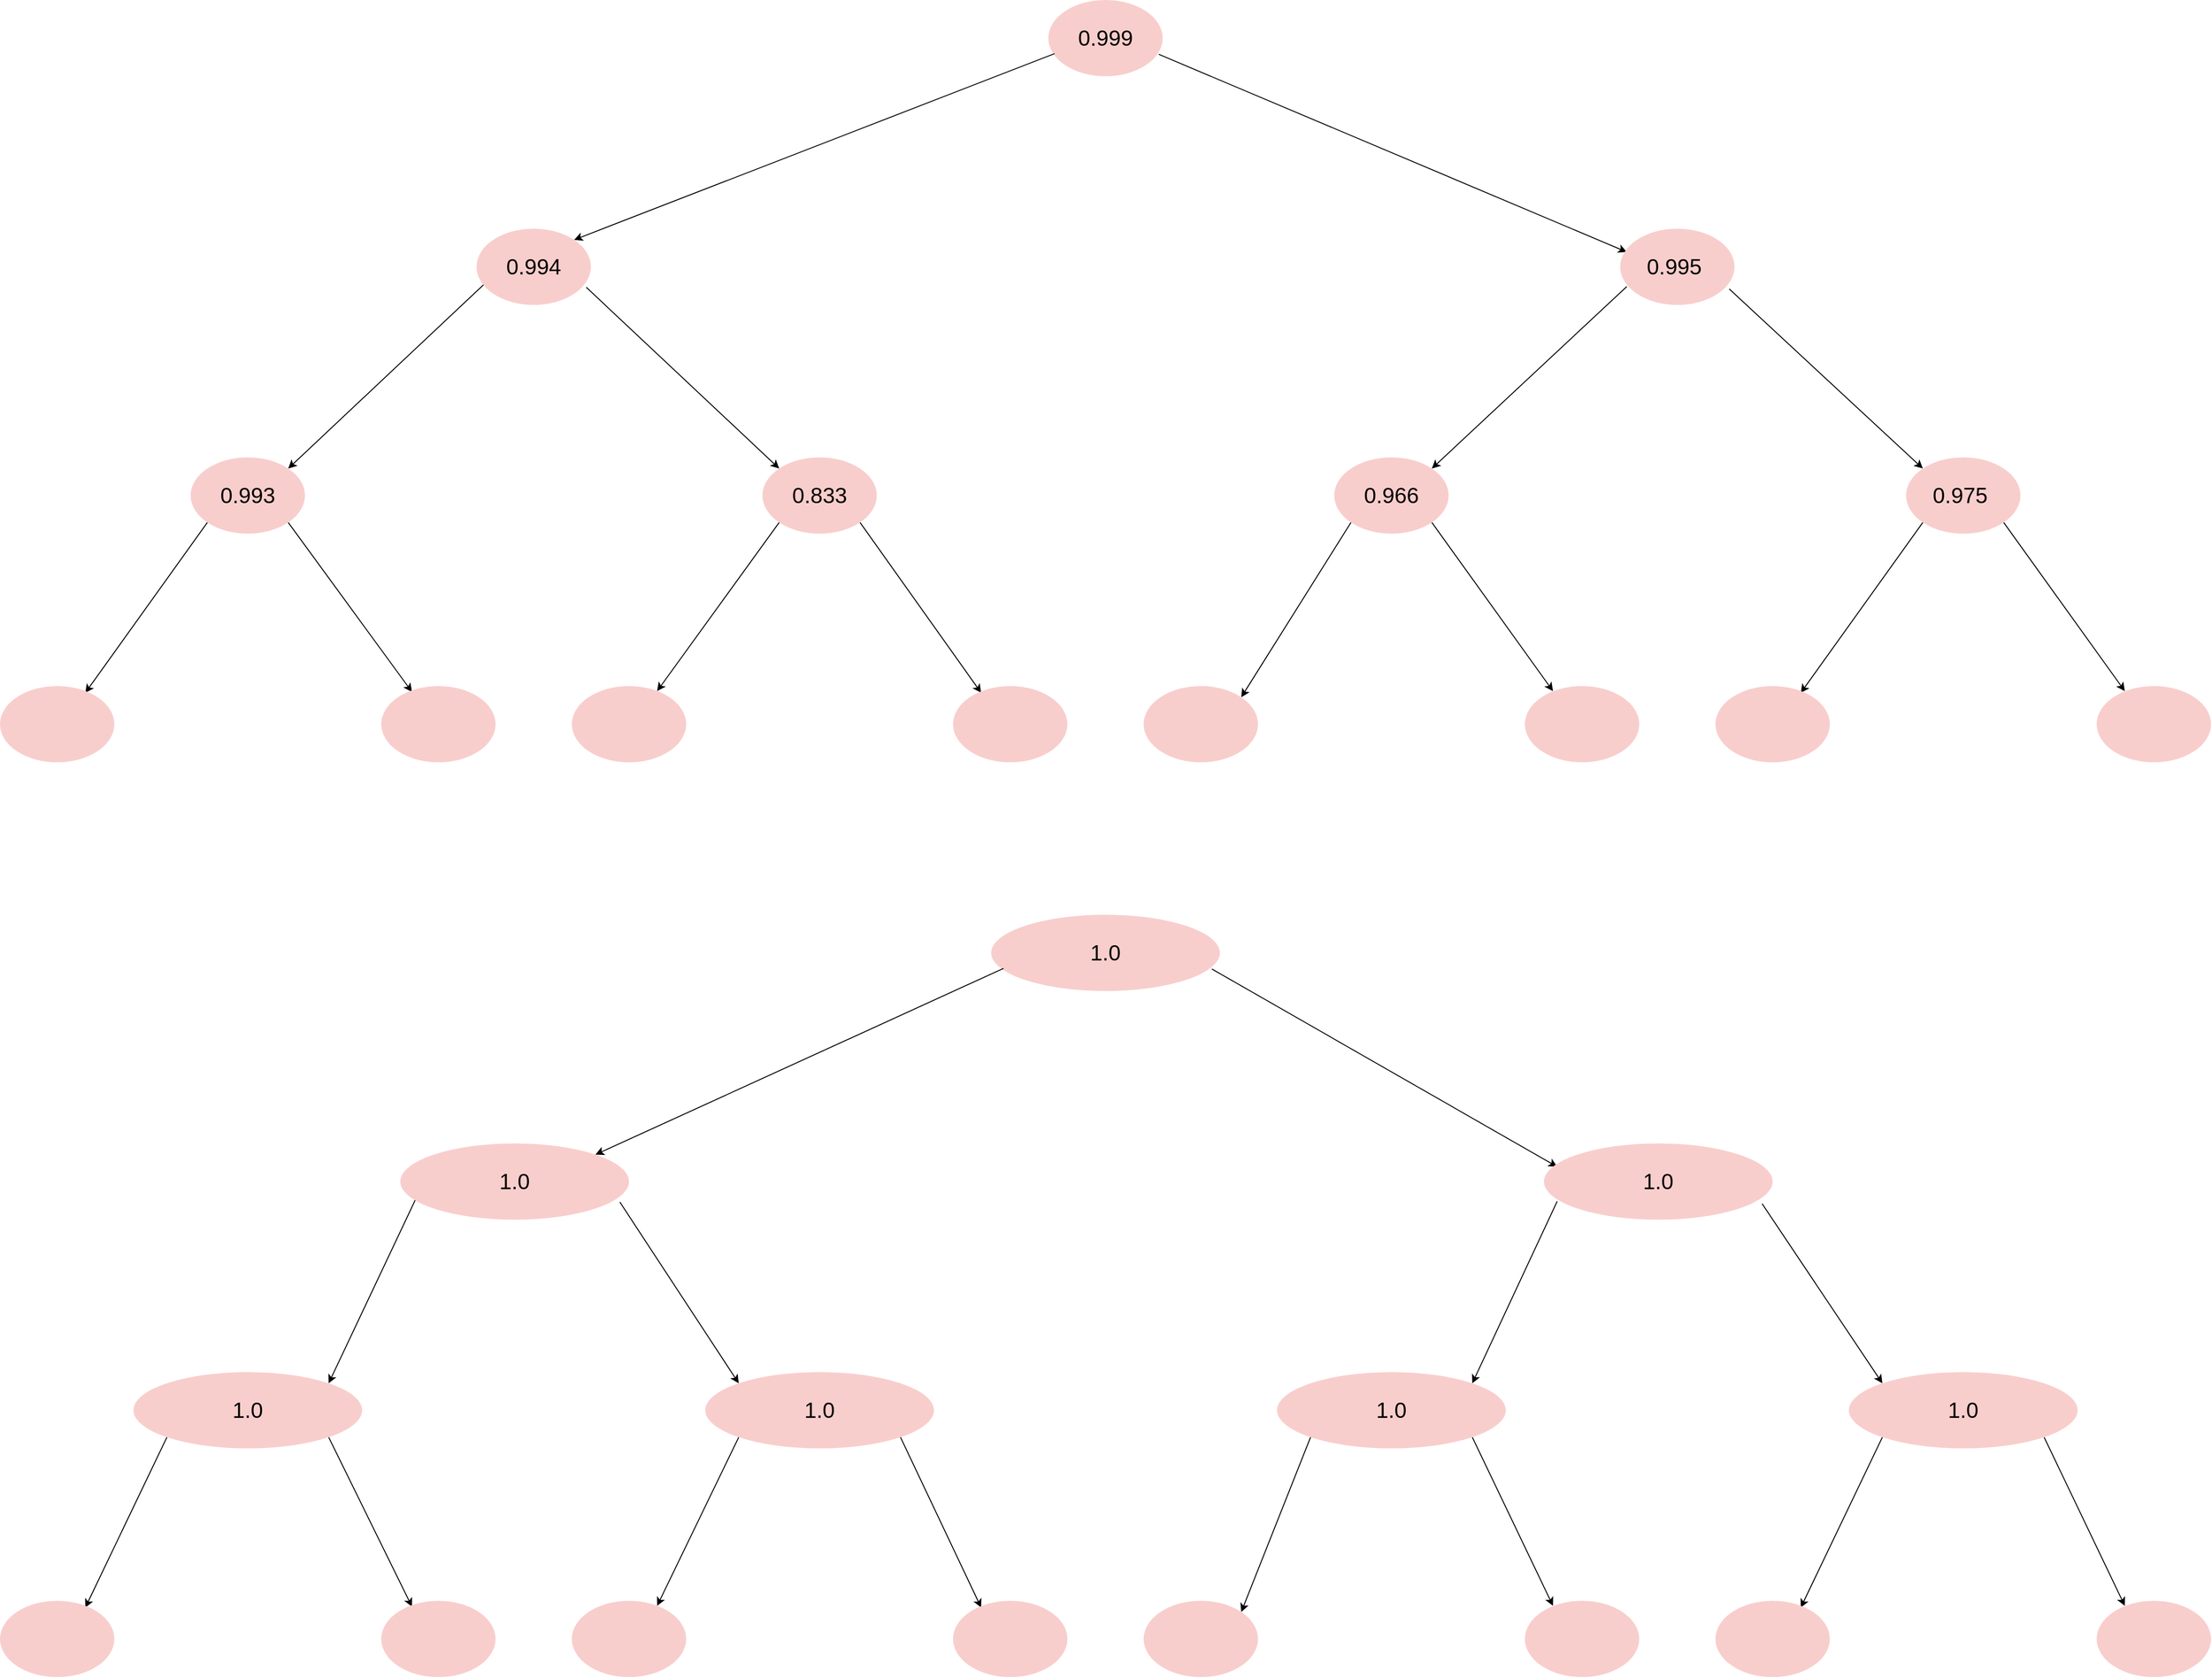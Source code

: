 <mxfile version="18.0.2" type="github"><diagram id="i4Za5iNKxsAUg89fc_uG" name="Page-1"><mxGraphModel dx="2844" dy="2928" grid="1" gridSize="10" guides="1" tooltips="1" connect="1" arrows="1" fold="1" page="1" pageScale="1" pageWidth="850" pageHeight="1100" math="0" shadow="0"><root><mxCell id="0"/><mxCell id="1" parent="0"/><mxCell id="cW4_DM-W1kyuP9xJADbX-15" value="0.999" style="ellipse;whiteSpace=wrap;html=1;fillColor=#f8cecc;strokeColor=none;fontSize=23;" vertex="1" parent="1"><mxGeometry x="1300" y="-280" width="120" height="80" as="geometry"/></mxCell><mxCell id="cW4_DM-W1kyuP9xJADbX-17" value="" style="endArrow=classic;html=1;rounded=0;entryX=1;entryY=0;entryDx=0;entryDy=0;exitX=0.054;exitY=0.704;exitDx=0;exitDy=0;exitPerimeter=0;fontSize=23;" edge="1" parent="1" source="cW4_DM-W1kyuP9xJADbX-15"><mxGeometry width="50" height="50" relative="1" as="geometry"><mxPoint x="1310" y="-140" as="sourcePoint"/><mxPoint x="802.426" y="-28.284" as="targetPoint"/></mxGeometry></mxCell><mxCell id="cW4_DM-W1kyuP9xJADbX-18" value="" style="endArrow=classic;html=1;rounded=0;entryX=1;entryY=0;entryDx=0;entryDy=0;exitX=0.068;exitY=0.726;exitDx=0;exitDy=0;exitPerimeter=0;fontSize=23;" edge="1" parent="1" source="cW4_DM-W1kyuP9xJADbX-37" target="cW4_DM-W1kyuP9xJADbX-47"><mxGeometry width="50" height="50" relative="1" as="geometry"><mxPoint x="717.574" y="108.284" as="sourcePoint"/><mxPoint x="502.426" y="211.716" as="targetPoint"/></mxGeometry></mxCell><mxCell id="cW4_DM-W1kyuP9xJADbX-19" value="" style="endArrow=classic;html=1;rounded=0;entryX=0;entryY=0;entryDx=0;entryDy=0;exitX=0.96;exitY=0.769;exitDx=0;exitDy=0;exitPerimeter=0;fontSize=23;" edge="1" parent="1" source="cW4_DM-W1kyuP9xJADbX-37" target="cW4_DM-W1kyuP9xJADbX-46"><mxGeometry width="50" height="50" relative="1" as="geometry"><mxPoint x="802.426" y="108.284" as="sourcePoint"/><mxPoint x="1017.574" y="211.716" as="targetPoint"/></mxGeometry></mxCell><mxCell id="cW4_DM-W1kyuP9xJADbX-20" value="" style="endArrow=classic;html=1;rounded=0;exitX=0;exitY=1;exitDx=0;exitDy=0;entryX=0.746;entryY=0.066;entryDx=0;entryDy=0;entryPerimeter=0;fontSize=23;" edge="1" parent="1" source="cW4_DM-W1kyuP9xJADbX-46" target="cW4_DM-W1kyuP9xJADbX-53"><mxGeometry width="50" height="50" relative="1" as="geometry"><mxPoint x="1017.574" y="268.284" as="sourcePoint"/><mxPoint x="902.426" y="371.716" as="targetPoint"/></mxGeometry></mxCell><mxCell id="cW4_DM-W1kyuP9xJADbX-21" value="" style="endArrow=classic;html=1;rounded=0;entryX=0.246;entryY=0.089;entryDx=0;entryDy=0;exitX=1;exitY=1;exitDx=0;exitDy=0;entryPerimeter=0;fontSize=23;" edge="1" parent="1" source="cW4_DM-W1kyuP9xJADbX-46" target="cW4_DM-W1kyuP9xJADbX-52"><mxGeometry width="50" height="50" relative="1" as="geometry"><mxPoint x="1102.426" y="268.284" as="sourcePoint"/><mxPoint x="1217.574" y="371.716" as="targetPoint"/></mxGeometry></mxCell><mxCell id="cW4_DM-W1kyuP9xJADbX-22" value="" style="endArrow=classic;html=1;rounded=0;entryX=0.269;entryY=0.077;entryDx=0;entryDy=0;exitX=1;exitY=1;exitDx=0;exitDy=0;entryPerimeter=0;fontSize=23;" edge="1" parent="1" source="cW4_DM-W1kyuP9xJADbX-47" target="cW4_DM-W1kyuP9xJADbX-54"><mxGeometry width="50" height="50" relative="1" as="geometry"><mxPoint x="510" y="270" as="sourcePoint"/><mxPoint x="617.574" y="371.716" as="targetPoint"/></mxGeometry></mxCell><mxCell id="cW4_DM-W1kyuP9xJADbX-23" value="" style="endArrow=classic;html=1;rounded=0;exitX=0;exitY=1;exitDx=0;exitDy=0;entryX=0.746;entryY=0.089;entryDx=0;entryDy=0;entryPerimeter=0;fontSize=23;" edge="1" parent="1" source="cW4_DM-W1kyuP9xJADbX-47" target="cW4_DM-W1kyuP9xJADbX-55"><mxGeometry width="50" height="50" relative="1" as="geometry"><mxPoint x="417.574" y="268.284" as="sourcePoint"/><mxPoint x="302.426" y="371.716" as="targetPoint"/></mxGeometry></mxCell><mxCell id="cW4_DM-W1kyuP9xJADbX-24" value="" style="endArrow=classic;html=1;rounded=0;exitX=1;exitY=1;exitDx=0;exitDy=0;entryX=0.246;entryY=0.066;entryDx=0;entryDy=0;entryPerimeter=0;fontSize=23;" edge="1" parent="1" source="cW4_DM-W1kyuP9xJADbX-44" target="cW4_DM-W1kyuP9xJADbX-49"><mxGeometry width="50" height="50" relative="1" as="geometry"><mxPoint x="1720" y="260" as="sourcePoint"/><mxPoint x="1817.574" y="371.716" as="targetPoint"/></mxGeometry></mxCell><mxCell id="cW4_DM-W1kyuP9xJADbX-26" value="" style="endArrow=classic;html=1;rounded=0;exitX=0;exitY=1;exitDx=0;exitDy=0;entryX=1;entryY=0;entryDx=0;entryDy=0;fontSize=23;" edge="1" parent="1" source="cW4_DM-W1kyuP9xJADbX-44" target="cW4_DM-W1kyuP9xJADbX-48"><mxGeometry width="50" height="50" relative="1" as="geometry"><mxPoint x="1617.574" y="268.284" as="sourcePoint"/><mxPoint x="1490" y="450" as="targetPoint"/></mxGeometry></mxCell><mxCell id="cW4_DM-W1kyuP9xJADbX-27" value="" style="endArrow=classic;html=1;rounded=0;exitX=0;exitY=1;exitDx=0;exitDy=0;entryX=0.746;entryY=0.089;entryDx=0;entryDy=0;entryPerimeter=0;fontSize=23;" edge="1" parent="1" source="cW4_DM-W1kyuP9xJADbX-45" target="cW4_DM-W1kyuP9xJADbX-50"><mxGeometry width="50" height="50" relative="1" as="geometry"><mxPoint x="2217.574" y="268.284" as="sourcePoint"/><mxPoint x="2090" y="450" as="targetPoint"/></mxGeometry></mxCell><mxCell id="cW4_DM-W1kyuP9xJADbX-28" value="" style="endArrow=classic;html=1;rounded=0;entryX=0.246;entryY=0.066;entryDx=0;entryDy=0;exitX=1;exitY=1;exitDx=0;exitDy=0;entryPerimeter=0;fontSize=23;" edge="1" parent="1" source="cW4_DM-W1kyuP9xJADbX-45" target="cW4_DM-W1kyuP9xJADbX-51"><mxGeometry width="50" height="50" relative="1" as="geometry"><mxPoint x="2302.426" y="268.284" as="sourcePoint"/><mxPoint x="2417.574" y="371.716" as="targetPoint"/></mxGeometry></mxCell><mxCell id="cW4_DM-W1kyuP9xJADbX-29" value="" style="endArrow=classic;html=1;rounded=0;entryX=0;entryY=0;entryDx=0;entryDy=0;exitX=0.954;exitY=0.791;exitDx=0;exitDy=0;exitPerimeter=0;fontSize=23;" edge="1" parent="1" source="cW4_DM-W1kyuP9xJADbX-43"><mxGeometry width="50" height="50" relative="1" as="geometry"><mxPoint x="2002.426" y="108.284" as="sourcePoint"/><mxPoint x="2217.574" y="211.716" as="targetPoint"/></mxGeometry></mxCell><mxCell id="cW4_DM-W1kyuP9xJADbX-30" value="" style="endArrow=classic;html=1;rounded=0;entryX=1;entryY=0;entryDx=0;entryDy=0;exitX=0.058;exitY=0.759;exitDx=0;exitDy=0;exitPerimeter=0;fontSize=23;" edge="1" parent="1" source="cW4_DM-W1kyuP9xJADbX-43"><mxGeometry width="50" height="50" relative="1" as="geometry"><mxPoint x="1917.574" y="108.284" as="sourcePoint"/><mxPoint x="1702.426" y="211.716" as="targetPoint"/></mxGeometry></mxCell><mxCell id="cW4_DM-W1kyuP9xJADbX-31" value="" style="endArrow=classic;html=1;rounded=0;entryX=0.058;entryY=0.306;entryDx=0;entryDy=0;exitX=0.965;exitY=0.712;exitDx=0;exitDy=0;exitPerimeter=0;entryPerimeter=0;fontSize=23;" edge="1" parent="1" source="cW4_DM-W1kyuP9xJADbX-15" target="cW4_DM-W1kyuP9xJADbX-43"><mxGeometry width="50" height="50" relative="1" as="geometry"><mxPoint x="1927.574" y="38.284" as="sourcePoint"/><mxPoint x="1917.574" y="-28.284" as="targetPoint"/></mxGeometry></mxCell><mxCell id="cW4_DM-W1kyuP9xJADbX-37" value="0.994" style="ellipse;whiteSpace=wrap;html=1;fillColor=#f8cecc;strokeColor=none;fontSize=23;" vertex="1" parent="1"><mxGeometry x="700" y="-40" width="120" height="80" as="geometry"/></mxCell><mxCell id="cW4_DM-W1kyuP9xJADbX-43" value="0.995&amp;nbsp;" style="ellipse;whiteSpace=wrap;html=1;fillColor=#f8cecc;strokeColor=none;fontSize=23;" vertex="1" parent="1"><mxGeometry x="1900" y="-40" width="120" height="80" as="geometry"/></mxCell><mxCell id="cW4_DM-W1kyuP9xJADbX-44" value="0.966" style="ellipse;whiteSpace=wrap;html=1;fillColor=#f8cecc;strokeColor=none;fontSize=23;" vertex="1" parent="1"><mxGeometry x="1600" y="200" width="120" height="80" as="geometry"/></mxCell><mxCell id="cW4_DM-W1kyuP9xJADbX-45" value="0.975&amp;nbsp;" style="ellipse;whiteSpace=wrap;html=1;fillColor=#f8cecc;strokeColor=none;fontSize=23;" vertex="1" parent="1"><mxGeometry x="2200" y="200" width="120" height="80" as="geometry"/></mxCell><mxCell id="cW4_DM-W1kyuP9xJADbX-46" value="0.833" style="ellipse;whiteSpace=wrap;html=1;fillColor=#f8cecc;strokeColor=none;fontSize=23;" vertex="1" parent="1"><mxGeometry x="1000" y="200" width="120" height="80" as="geometry"/></mxCell><mxCell id="cW4_DM-W1kyuP9xJADbX-47" value="0.993" style="ellipse;whiteSpace=wrap;html=1;fillColor=#f8cecc;strokeColor=none;fontSize=23;" vertex="1" parent="1"><mxGeometry x="400" y="200" width="120" height="80" as="geometry"/></mxCell><mxCell id="cW4_DM-W1kyuP9xJADbX-48" value="" style="ellipse;whiteSpace=wrap;html=1;fillColor=#f8cecc;strokeColor=none;fontSize=23;" vertex="1" parent="1"><mxGeometry x="1400" y="440" width="120" height="80" as="geometry"/></mxCell><mxCell id="cW4_DM-W1kyuP9xJADbX-49" value="" style="ellipse;whiteSpace=wrap;html=1;fillColor=#f8cecc;strokeColor=none;fontSize=23;" vertex="1" parent="1"><mxGeometry x="1800" y="440" width="120" height="80" as="geometry"/></mxCell><mxCell id="cW4_DM-W1kyuP9xJADbX-50" value="" style="ellipse;whiteSpace=wrap;html=1;fillColor=#f8cecc;strokeColor=none;fontSize=23;" vertex="1" parent="1"><mxGeometry x="2000" y="440" width="120" height="80" as="geometry"/></mxCell><mxCell id="cW4_DM-W1kyuP9xJADbX-51" value="" style="ellipse;whiteSpace=wrap;html=1;fillColor=#f8cecc;strokeColor=none;fontSize=23;" vertex="1" parent="1"><mxGeometry x="2400" y="440" width="120" height="80" as="geometry"/></mxCell><mxCell id="cW4_DM-W1kyuP9xJADbX-52" value="" style="ellipse;whiteSpace=wrap;html=1;fillColor=#f8cecc;strokeColor=none;fontSize=23;" vertex="1" parent="1"><mxGeometry x="1200" y="440" width="120" height="80" as="geometry"/></mxCell><mxCell id="cW4_DM-W1kyuP9xJADbX-53" value="" style="ellipse;whiteSpace=wrap;html=1;fillColor=#f8cecc;strokeColor=none;fontSize=23;" vertex="1" parent="1"><mxGeometry x="800" y="440" width="120" height="80" as="geometry"/></mxCell><mxCell id="cW4_DM-W1kyuP9xJADbX-54" value="" style="ellipse;whiteSpace=wrap;html=1;fillColor=#f8cecc;strokeColor=none;fontSize=23;" vertex="1" parent="1"><mxGeometry x="600" y="440" width="120" height="80" as="geometry"/></mxCell><mxCell id="cW4_DM-W1kyuP9xJADbX-55" value="" style="ellipse;whiteSpace=wrap;html=1;fillColor=#f8cecc;strokeColor=none;fontSize=23;" vertex="1" parent="1"><mxGeometry x="200" y="440" width="120" height="80" as="geometry"/></mxCell><mxCell id="cW4_DM-W1kyuP9xJADbX-81" value="1.0" style="ellipse;whiteSpace=wrap;html=1;fillColor=#f8cecc;strokeColor=none;fontSize=23;" vertex="1" parent="1"><mxGeometry x="1240" y="680" width="240" height="80" as="geometry"/></mxCell><mxCell id="cW4_DM-W1kyuP9xJADbX-82" value="" style="endArrow=classic;html=1;rounded=0;entryX=1;entryY=0;entryDx=0;entryDy=0;exitX=0.054;exitY=0.704;exitDx=0;exitDy=0;exitPerimeter=0;fontSize=23;" edge="1" parent="1" source="cW4_DM-W1kyuP9xJADbX-81" target="cW4_DM-W1kyuP9xJADbX-96"><mxGeometry width="50" height="50" relative="1" as="geometry"><mxPoint x="1310" y="820" as="sourcePoint"/><mxPoint x="802.426" y="931.716" as="targetPoint"/></mxGeometry></mxCell><mxCell id="cW4_DM-W1kyuP9xJADbX-83" value="" style="endArrow=classic;html=1;rounded=0;entryX=1;entryY=0;entryDx=0;entryDy=0;exitX=0.068;exitY=0.726;exitDx=0;exitDy=0;exitPerimeter=0;fontSize=23;" edge="1" parent="1" source="cW4_DM-W1kyuP9xJADbX-96" target="cW4_DM-W1kyuP9xJADbX-101"><mxGeometry width="50" height="50" relative="1" as="geometry"><mxPoint x="717.574" y="1068.284" as="sourcePoint"/><mxPoint x="502.426" y="1171.716" as="targetPoint"/></mxGeometry></mxCell><mxCell id="cW4_DM-W1kyuP9xJADbX-84" value="" style="endArrow=classic;html=1;rounded=0;entryX=0;entryY=0;entryDx=0;entryDy=0;exitX=0.96;exitY=0.769;exitDx=0;exitDy=0;exitPerimeter=0;fontSize=23;" edge="1" parent="1" source="cW4_DM-W1kyuP9xJADbX-96" target="cW4_DM-W1kyuP9xJADbX-100"><mxGeometry width="50" height="50" relative="1" as="geometry"><mxPoint x="802.426" y="1068.284" as="sourcePoint"/><mxPoint x="1017.574" y="1171.716" as="targetPoint"/></mxGeometry></mxCell><mxCell id="cW4_DM-W1kyuP9xJADbX-85" value="" style="endArrow=classic;html=1;rounded=0;exitX=0;exitY=1;exitDx=0;exitDy=0;entryX=0.746;entryY=0.066;entryDx=0;entryDy=0;entryPerimeter=0;fontSize=23;" edge="1" parent="1" source="cW4_DM-W1kyuP9xJADbX-100" target="cW4_DM-W1kyuP9xJADbX-107"><mxGeometry width="50" height="50" relative="1" as="geometry"><mxPoint x="1017.574" y="1228.284" as="sourcePoint"/><mxPoint x="902.426" y="1331.716" as="targetPoint"/></mxGeometry></mxCell><mxCell id="cW4_DM-W1kyuP9xJADbX-86" value="" style="endArrow=classic;html=1;rounded=0;entryX=0.246;entryY=0.089;entryDx=0;entryDy=0;exitX=1;exitY=1;exitDx=0;exitDy=0;entryPerimeter=0;fontSize=23;" edge="1" parent="1" source="cW4_DM-W1kyuP9xJADbX-100" target="cW4_DM-W1kyuP9xJADbX-106"><mxGeometry width="50" height="50" relative="1" as="geometry"><mxPoint x="1102.426" y="1228.284" as="sourcePoint"/><mxPoint x="1217.574" y="1331.716" as="targetPoint"/></mxGeometry></mxCell><mxCell id="cW4_DM-W1kyuP9xJADbX-87" value="" style="endArrow=classic;html=1;rounded=0;entryX=0.269;entryY=0.077;entryDx=0;entryDy=0;exitX=1;exitY=1;exitDx=0;exitDy=0;entryPerimeter=0;fontSize=23;" edge="1" parent="1" source="cW4_DM-W1kyuP9xJADbX-101" target="cW4_DM-W1kyuP9xJADbX-108"><mxGeometry width="50" height="50" relative="1" as="geometry"><mxPoint x="510" y="1230" as="sourcePoint"/><mxPoint x="617.574" y="1331.716" as="targetPoint"/></mxGeometry></mxCell><mxCell id="cW4_DM-W1kyuP9xJADbX-88" value="" style="endArrow=classic;html=1;rounded=0;exitX=0;exitY=1;exitDx=0;exitDy=0;entryX=0.746;entryY=0.089;entryDx=0;entryDy=0;entryPerimeter=0;fontSize=23;" edge="1" parent="1" source="cW4_DM-W1kyuP9xJADbX-101" target="cW4_DM-W1kyuP9xJADbX-109"><mxGeometry width="50" height="50" relative="1" as="geometry"><mxPoint x="417.574" y="1228.284" as="sourcePoint"/><mxPoint x="302.426" y="1331.716" as="targetPoint"/></mxGeometry></mxCell><mxCell id="cW4_DM-W1kyuP9xJADbX-89" value="" style="endArrow=classic;html=1;rounded=0;exitX=1;exitY=1;exitDx=0;exitDy=0;entryX=0.246;entryY=0.066;entryDx=0;entryDy=0;entryPerimeter=0;fontSize=23;" edge="1" parent="1" source="cW4_DM-W1kyuP9xJADbX-98" target="cW4_DM-W1kyuP9xJADbX-103"><mxGeometry width="50" height="50" relative="1" as="geometry"><mxPoint x="1720" y="1220" as="sourcePoint"/><mxPoint x="1817.574" y="1331.716" as="targetPoint"/></mxGeometry></mxCell><mxCell id="cW4_DM-W1kyuP9xJADbX-90" value="" style="endArrow=classic;html=1;rounded=0;exitX=0;exitY=1;exitDx=0;exitDy=0;entryX=1;entryY=0;entryDx=0;entryDy=0;fontSize=23;" edge="1" parent="1" source="cW4_DM-W1kyuP9xJADbX-98" target="cW4_DM-W1kyuP9xJADbX-102"><mxGeometry width="50" height="50" relative="1" as="geometry"><mxPoint x="1617.574" y="1228.284" as="sourcePoint"/><mxPoint x="1490" y="1410" as="targetPoint"/></mxGeometry></mxCell><mxCell id="cW4_DM-W1kyuP9xJADbX-91" value="" style="endArrow=classic;html=1;rounded=0;exitX=0;exitY=1;exitDx=0;exitDy=0;entryX=0.746;entryY=0.089;entryDx=0;entryDy=0;entryPerimeter=0;fontSize=23;" edge="1" parent="1" source="cW4_DM-W1kyuP9xJADbX-99" target="cW4_DM-W1kyuP9xJADbX-104"><mxGeometry width="50" height="50" relative="1" as="geometry"><mxPoint x="2217.574" y="1228.284" as="sourcePoint"/><mxPoint x="2090" y="1410" as="targetPoint"/></mxGeometry></mxCell><mxCell id="cW4_DM-W1kyuP9xJADbX-92" value="" style="endArrow=classic;html=1;rounded=0;entryX=0.246;entryY=0.066;entryDx=0;entryDy=0;exitX=1;exitY=1;exitDx=0;exitDy=0;entryPerimeter=0;fontSize=23;" edge="1" parent="1" source="cW4_DM-W1kyuP9xJADbX-99" target="cW4_DM-W1kyuP9xJADbX-105"><mxGeometry width="50" height="50" relative="1" as="geometry"><mxPoint x="2302.426" y="1228.284" as="sourcePoint"/><mxPoint x="2417.574" y="1331.716" as="targetPoint"/></mxGeometry></mxCell><mxCell id="cW4_DM-W1kyuP9xJADbX-93" value="" style="endArrow=classic;html=1;rounded=0;entryX=0;entryY=0;entryDx=0;entryDy=0;exitX=0.954;exitY=0.791;exitDx=0;exitDy=0;exitPerimeter=0;fontSize=23;" edge="1" parent="1" source="cW4_DM-W1kyuP9xJADbX-97" target="cW4_DM-W1kyuP9xJADbX-99"><mxGeometry width="50" height="50" relative="1" as="geometry"><mxPoint x="2002.426" y="1068.284" as="sourcePoint"/><mxPoint x="2217.574" y="1171.716" as="targetPoint"/></mxGeometry></mxCell><mxCell id="cW4_DM-W1kyuP9xJADbX-94" value="" style="endArrow=classic;html=1;rounded=0;entryX=1;entryY=0;entryDx=0;entryDy=0;exitX=0.058;exitY=0.759;exitDx=0;exitDy=0;exitPerimeter=0;fontSize=23;" edge="1" parent="1" source="cW4_DM-W1kyuP9xJADbX-97" target="cW4_DM-W1kyuP9xJADbX-98"><mxGeometry width="50" height="50" relative="1" as="geometry"><mxPoint x="1917.574" y="1068.284" as="sourcePoint"/><mxPoint x="1702.426" y="1171.716" as="targetPoint"/></mxGeometry></mxCell><mxCell id="cW4_DM-W1kyuP9xJADbX-95" value="" style="endArrow=classic;html=1;rounded=0;entryX=0.058;entryY=0.306;entryDx=0;entryDy=0;exitX=0.965;exitY=0.712;exitDx=0;exitDy=0;exitPerimeter=0;entryPerimeter=0;fontSize=23;" edge="1" parent="1" source="cW4_DM-W1kyuP9xJADbX-81" target="cW4_DM-W1kyuP9xJADbX-97"><mxGeometry width="50" height="50" relative="1" as="geometry"><mxPoint x="1927.574" y="998.284" as="sourcePoint"/><mxPoint x="1917.574" y="931.716" as="targetPoint"/></mxGeometry></mxCell><mxCell id="cW4_DM-W1kyuP9xJADbX-96" value="1.0" style="ellipse;whiteSpace=wrap;html=1;fillColor=#f8cecc;strokeColor=none;fontSize=23;" vertex="1" parent="1"><mxGeometry x="620" y="920" width="240" height="80" as="geometry"/></mxCell><mxCell id="cW4_DM-W1kyuP9xJADbX-97" value="1.0" style="ellipse;whiteSpace=wrap;html=1;fillColor=#f8cecc;strokeColor=none;fontSize=23;" vertex="1" parent="1"><mxGeometry x="1820" y="920" width="240" height="80" as="geometry"/></mxCell><mxCell id="cW4_DM-W1kyuP9xJADbX-98" value="1.0" style="ellipse;whiteSpace=wrap;html=1;fillColor=#f8cecc;strokeColor=none;fontSize=23;" vertex="1" parent="1"><mxGeometry x="1540" y="1160" width="240" height="80" as="geometry"/></mxCell><mxCell id="cW4_DM-W1kyuP9xJADbX-99" value="1.0" style="ellipse;whiteSpace=wrap;html=1;fillColor=#f8cecc;strokeColor=none;fontSize=23;" vertex="1" parent="1"><mxGeometry x="2140" y="1160" width="240" height="80" as="geometry"/></mxCell><mxCell id="cW4_DM-W1kyuP9xJADbX-100" value="1.0" style="ellipse;whiteSpace=wrap;html=1;fillColor=#f8cecc;strokeColor=none;fontSize=23;" vertex="1" parent="1"><mxGeometry x="940" y="1160" width="240" height="80" as="geometry"/></mxCell><mxCell id="cW4_DM-W1kyuP9xJADbX-101" value="1.0" style="ellipse;whiteSpace=wrap;html=1;fillColor=#f8cecc;strokeColor=none;fontSize=23;" vertex="1" parent="1"><mxGeometry x="340" y="1160" width="240" height="80" as="geometry"/></mxCell><mxCell id="cW4_DM-W1kyuP9xJADbX-102" value="" style="ellipse;whiteSpace=wrap;html=1;fillColor=#f8cecc;strokeColor=none;fontSize=23;" vertex="1" parent="1"><mxGeometry x="1400" y="1400" width="120" height="80" as="geometry"/></mxCell><mxCell id="cW4_DM-W1kyuP9xJADbX-103" value="" style="ellipse;whiteSpace=wrap;html=1;fillColor=#f8cecc;strokeColor=none;fontSize=23;" vertex="1" parent="1"><mxGeometry x="1800" y="1400" width="120" height="80" as="geometry"/></mxCell><mxCell id="cW4_DM-W1kyuP9xJADbX-104" value="" style="ellipse;whiteSpace=wrap;html=1;fillColor=#f8cecc;strokeColor=none;fontSize=23;" vertex="1" parent="1"><mxGeometry x="2000" y="1400" width="120" height="80" as="geometry"/></mxCell><mxCell id="cW4_DM-W1kyuP9xJADbX-105" value="" style="ellipse;whiteSpace=wrap;html=1;fillColor=#f8cecc;strokeColor=none;fontSize=23;" vertex="1" parent="1"><mxGeometry x="2400" y="1400" width="120" height="80" as="geometry"/></mxCell><mxCell id="cW4_DM-W1kyuP9xJADbX-106" value="" style="ellipse;whiteSpace=wrap;html=1;fillColor=#f8cecc;strokeColor=none;fontSize=23;" vertex="1" parent="1"><mxGeometry x="1200" y="1400" width="120" height="80" as="geometry"/></mxCell><mxCell id="cW4_DM-W1kyuP9xJADbX-107" value="" style="ellipse;whiteSpace=wrap;html=1;fillColor=#f8cecc;strokeColor=none;fontSize=23;" vertex="1" parent="1"><mxGeometry x="800" y="1400" width="120" height="80" as="geometry"/></mxCell><mxCell id="cW4_DM-W1kyuP9xJADbX-108" value="" style="ellipse;whiteSpace=wrap;html=1;fillColor=#f8cecc;strokeColor=none;fontSize=23;" vertex="1" parent="1"><mxGeometry x="600" y="1400" width="120" height="80" as="geometry"/></mxCell><mxCell id="cW4_DM-W1kyuP9xJADbX-109" value="" style="ellipse;whiteSpace=wrap;html=1;fillColor=#f8cecc;strokeColor=none;fontSize=23;" vertex="1" parent="1"><mxGeometry x="200" y="1400" width="120" height="80" as="geometry"/></mxCell></root></mxGraphModel></diagram></mxfile>